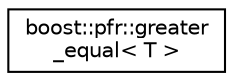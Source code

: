 digraph "Graphical Class Hierarchy"
{
  edge [fontname="Helvetica",fontsize="10",labelfontname="Helvetica",labelfontsize="10"];
  node [fontname="Helvetica",fontsize="10",shape=record];
  rankdir="LR";
  Node0 [label="boost::pfr::greater\l_equal\< T \>",height=0.2,width=0.4,color="black", fillcolor="white", style="filled",URL="$structboost_1_1pfr_1_1greater__equal.html",tooltip="std::greater_equal like comparator "];
}
